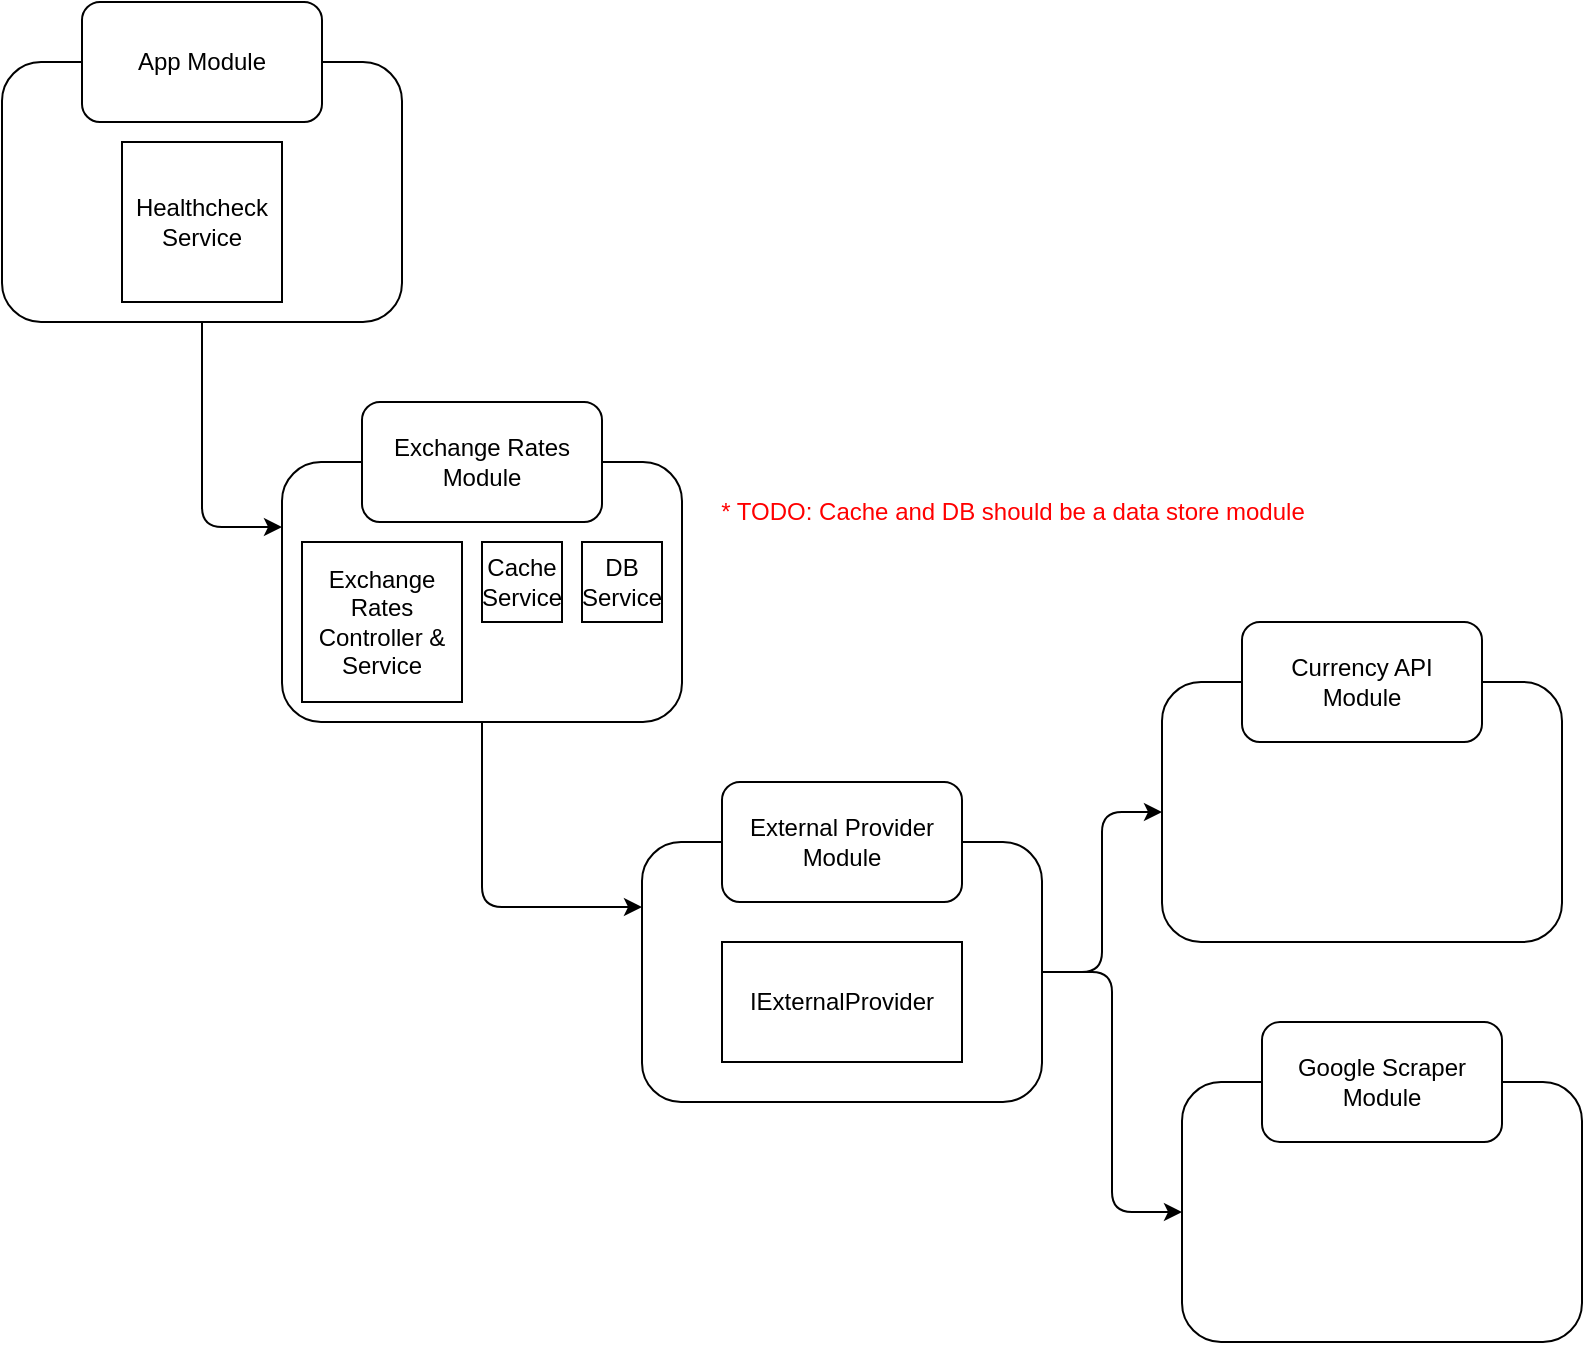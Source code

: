 <mxfile>
    <diagram id="IQDn_cvOjYCg1MadhM2p" name="Page-1">
        <mxGraphModel dx="826" dy="635" grid="1" gridSize="10" guides="1" tooltips="1" connect="1" arrows="1" fold="1" page="1" pageScale="1" pageWidth="827" pageHeight="1169" math="0" shadow="0">
            <root>
                <mxCell id="0"/>
                <mxCell id="1" parent="0"/>
                <mxCell id="24" style="edgeStyle=orthogonalEdgeStyle;html=1;exitX=0.5;exitY=1;exitDx=0;exitDy=0;entryX=0;entryY=0.25;entryDx=0;entryDy=0;" parent="1" source="10" target="13" edge="1">
                    <mxGeometry relative="1" as="geometry"/>
                </mxCell>
                <mxCell id="10" value="" style="rounded=1;whiteSpace=wrap;html=1;" parent="1" vertex="1">
                    <mxGeometry x="10" y="40" width="200" height="130" as="geometry"/>
                </mxCell>
                <mxCell id="3" value="App Module" style="rounded=1;whiteSpace=wrap;html=1;" parent="1" vertex="1">
                    <mxGeometry x="50" y="10" width="120" height="60" as="geometry"/>
                </mxCell>
                <mxCell id="11" value="Healthcheck&lt;br&gt;Service" style="whiteSpace=wrap;html=1;aspect=fixed;" parent="1" vertex="1">
                    <mxGeometry x="70" y="80" width="80" height="80" as="geometry"/>
                </mxCell>
                <mxCell id="23" style="edgeStyle=orthogonalEdgeStyle;html=1;exitX=0.5;exitY=1;exitDx=0;exitDy=0;entryX=0;entryY=0.25;entryDx=0;entryDy=0;" parent="1" source="13" target="21" edge="1">
                    <mxGeometry relative="1" as="geometry"/>
                </mxCell>
                <mxCell id="13" value="" style="rounded=1;whiteSpace=wrap;html=1;" parent="1" vertex="1">
                    <mxGeometry x="150" y="240" width="200" height="130" as="geometry"/>
                </mxCell>
                <mxCell id="4" value="Exchange Rates&lt;br&gt;Module" style="rounded=1;whiteSpace=wrap;html=1;" parent="1" vertex="1">
                    <mxGeometry x="190" y="210" width="120" height="60" as="geometry"/>
                </mxCell>
                <mxCell id="35" style="edgeStyle=orthogonalEdgeStyle;html=1;exitX=1;exitY=0.5;exitDx=0;exitDy=0;entryX=0;entryY=0.5;entryDx=0;entryDy=0;" edge="1" parent="1" source="21" target="26">
                    <mxGeometry relative="1" as="geometry"/>
                </mxCell>
                <mxCell id="36" style="edgeStyle=orthogonalEdgeStyle;html=1;exitX=1;exitY=0.5;exitDx=0;exitDy=0;entryX=0;entryY=0.5;entryDx=0;entryDy=0;" edge="1" parent="1" source="21" target="33">
                    <mxGeometry relative="1" as="geometry"/>
                </mxCell>
                <mxCell id="21" value="" style="rounded=1;whiteSpace=wrap;html=1;" parent="1" vertex="1">
                    <mxGeometry x="330" y="430" width="200" height="130" as="geometry"/>
                </mxCell>
                <mxCell id="22" value="External Provider&lt;br&gt;Module" style="rounded=1;whiteSpace=wrap;html=1;" parent="1" vertex="1">
                    <mxGeometry x="370" y="400" width="120" height="60" as="geometry"/>
                </mxCell>
                <mxCell id="26" value="" style="rounded=1;whiteSpace=wrap;html=1;" parent="1" vertex="1">
                    <mxGeometry x="590" y="350" width="200" height="130" as="geometry"/>
                </mxCell>
                <mxCell id="27" value="Currency API&lt;br&gt;Module" style="rounded=1;whiteSpace=wrap;html=1;" parent="1" vertex="1">
                    <mxGeometry x="630" y="320" width="120" height="60" as="geometry"/>
                </mxCell>
                <mxCell id="29" value="Exchange Rates&lt;br&gt;Controller &amp;amp; Service" style="whiteSpace=wrap;html=1;aspect=fixed;" parent="1" vertex="1">
                    <mxGeometry x="160" y="280" width="80" height="80" as="geometry"/>
                </mxCell>
                <mxCell id="30" value="Cache Service" style="whiteSpace=wrap;html=1;aspect=fixed;" parent="1" vertex="1">
                    <mxGeometry x="250" y="280" width="40" height="40" as="geometry"/>
                </mxCell>
                <mxCell id="31" value="DB Service" style="whiteSpace=wrap;html=1;aspect=fixed;" parent="1" vertex="1">
                    <mxGeometry x="300" y="280" width="40" height="40" as="geometry"/>
                </mxCell>
                <mxCell id="32" value="* TODO: Cache and DB should be a data store module" style="text;html=1;align=center;verticalAlign=middle;resizable=0;points=[];autosize=1;strokeColor=none;fillColor=none;fontColor=#FF0000;" parent="1" vertex="1">
                    <mxGeometry x="360" y="255" width="310" height="20" as="geometry"/>
                </mxCell>
                <mxCell id="33" value="" style="rounded=1;whiteSpace=wrap;html=1;" vertex="1" parent="1">
                    <mxGeometry x="600" y="550" width="200" height="130" as="geometry"/>
                </mxCell>
                <mxCell id="34" value="Google Scraper&lt;br&gt;Module" style="rounded=1;whiteSpace=wrap;html=1;" vertex="1" parent="1">
                    <mxGeometry x="640" y="520" width="120" height="60" as="geometry"/>
                </mxCell>
                <mxCell id="38" value="IExternalProvider" style="rounded=0;whiteSpace=wrap;html=1;" vertex="1" parent="1">
                    <mxGeometry x="370" y="480" width="120" height="60" as="geometry"/>
                </mxCell>
            </root>
        </mxGraphModel>
    </diagram>
</mxfile>